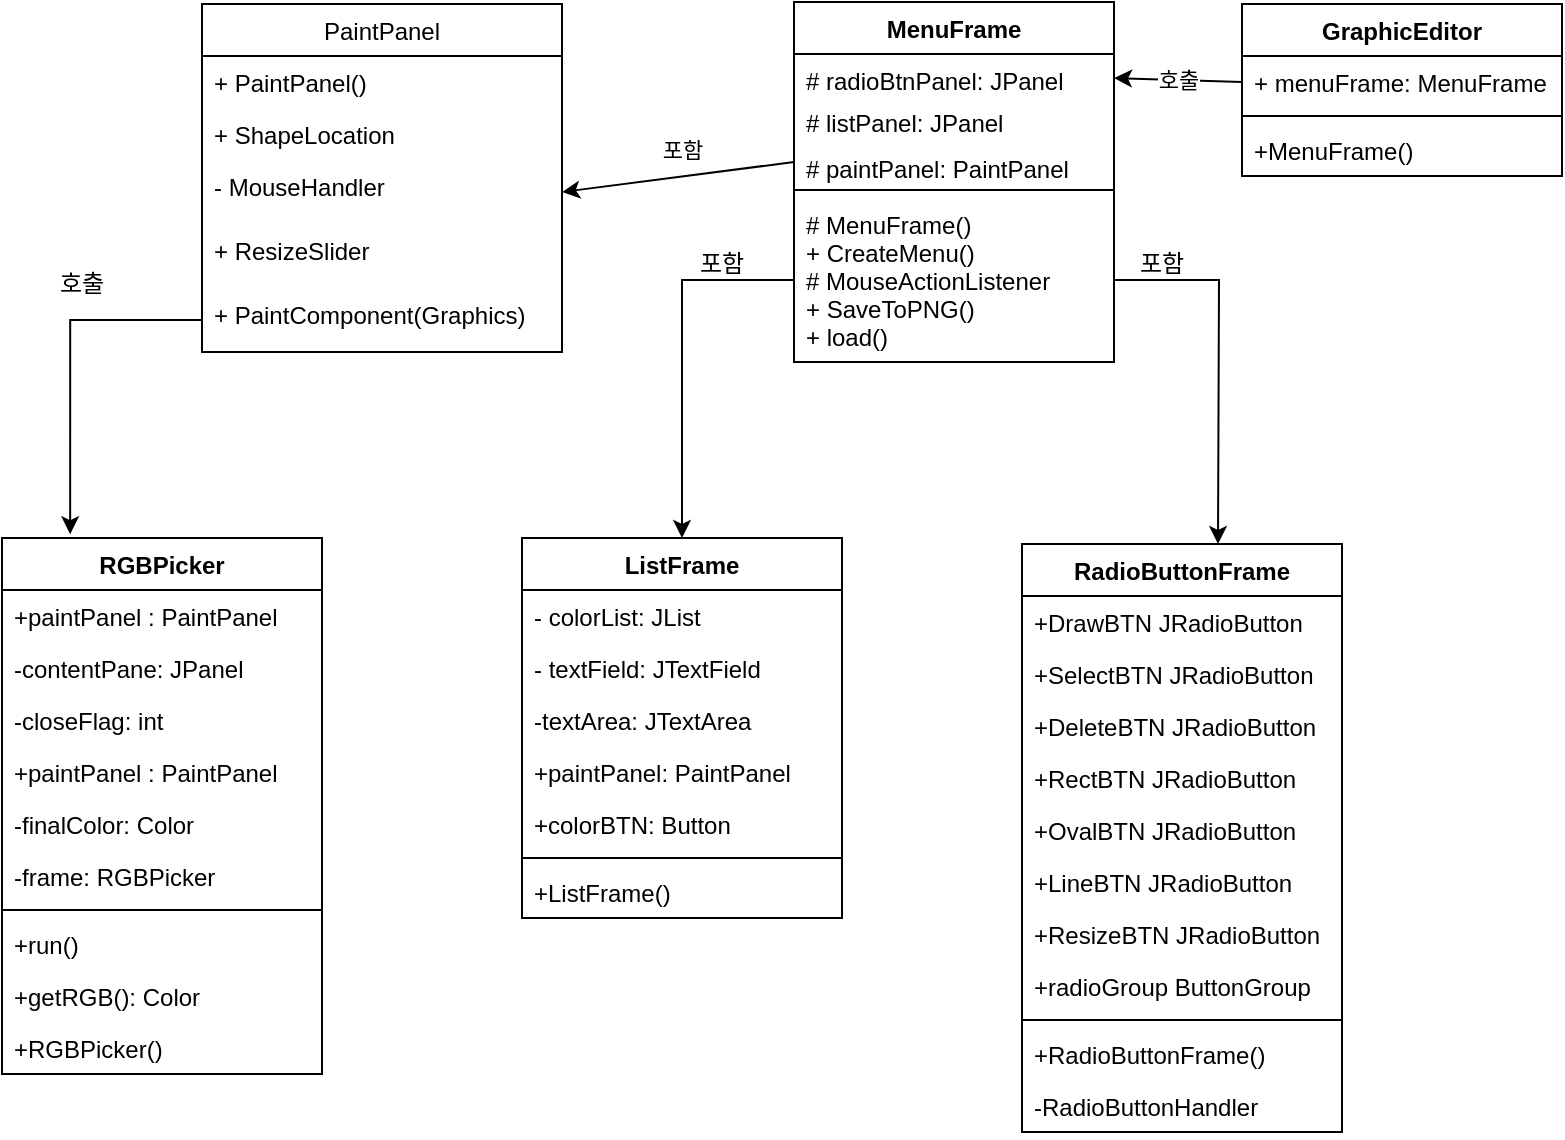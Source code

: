 <mxfile version="13.10.4" type="github">
  <diagram id="C5RBs43oDa-KdzZeNtuy" name="Page-1">
    <mxGraphModel dx="1422" dy="794" grid="1" gridSize="10" guides="1" tooltips="1" connect="1" arrows="1" fold="1" page="1" pageScale="1" pageWidth="827" pageHeight="1169" math="0" shadow="0">
      <root>
        <mxCell id="WIyWlLk6GJQsqaUBKTNV-0" />
        <mxCell id="WIyWlLk6GJQsqaUBKTNV-1" parent="WIyWlLk6GJQsqaUBKTNV-0" />
        <mxCell id="fJ5ydiE3M63_90b_oOJK-4" value="GraphicEditor" style="swimlane;fontStyle=1;align=center;verticalAlign=top;childLayout=stackLayout;horizontal=1;startSize=26;horizontalStack=0;resizeParent=1;resizeParentMax=0;resizeLast=0;collapsible=1;marginBottom=0;" vertex="1" parent="WIyWlLk6GJQsqaUBKTNV-1">
          <mxGeometry x="640" y="50" width="160" height="86" as="geometry" />
        </mxCell>
        <mxCell id="fJ5ydiE3M63_90b_oOJK-5" value="+ menuFrame: MenuFrame" style="text;strokeColor=none;fillColor=none;align=left;verticalAlign=top;spacingLeft=4;spacingRight=4;overflow=hidden;rotatable=0;points=[[0,0.5],[1,0.5]];portConstraint=eastwest;" vertex="1" parent="fJ5ydiE3M63_90b_oOJK-4">
          <mxGeometry y="26" width="160" height="26" as="geometry" />
        </mxCell>
        <mxCell id="fJ5ydiE3M63_90b_oOJK-6" value="" style="line;strokeWidth=1;fillColor=none;align=left;verticalAlign=middle;spacingTop=-1;spacingLeft=3;spacingRight=3;rotatable=0;labelPosition=right;points=[];portConstraint=eastwest;" vertex="1" parent="fJ5ydiE3M63_90b_oOJK-4">
          <mxGeometry y="52" width="160" height="8" as="geometry" />
        </mxCell>
        <mxCell id="fJ5ydiE3M63_90b_oOJK-7" value="+MenuFrame()" style="text;strokeColor=none;fillColor=none;align=left;verticalAlign=top;spacingLeft=4;spacingRight=4;overflow=hidden;rotatable=0;points=[[0,0.5],[1,0.5]];portConstraint=eastwest;" vertex="1" parent="fJ5ydiE3M63_90b_oOJK-4">
          <mxGeometry y="60" width="160" height="26" as="geometry" />
        </mxCell>
        <mxCell id="fJ5ydiE3M63_90b_oOJK-8" value="MenuFrame" style="swimlane;fontStyle=1;align=center;verticalAlign=top;childLayout=stackLayout;horizontal=1;startSize=26;horizontalStack=0;resizeParent=1;resizeParentMax=0;resizeLast=0;collapsible=1;marginBottom=0;" vertex="1" parent="WIyWlLk6GJQsqaUBKTNV-1">
          <mxGeometry x="416" y="49" width="160" height="180" as="geometry" />
        </mxCell>
        <mxCell id="fJ5ydiE3M63_90b_oOJK-9" value="# radioBtnPanel: JPanel" style="text;strokeColor=none;fillColor=none;align=left;verticalAlign=top;spacingLeft=4;spacingRight=4;overflow=hidden;rotatable=0;points=[[0,0.5],[1,0.5]];portConstraint=eastwest;" vertex="1" parent="fJ5ydiE3M63_90b_oOJK-8">
          <mxGeometry y="26" width="160" height="24" as="geometry" />
        </mxCell>
        <mxCell id="fJ5ydiE3M63_90b_oOJK-24" value="# listPanel: JPanel" style="text;strokeColor=none;fillColor=none;align=left;verticalAlign=middle;spacingLeft=4;spacingRight=4;overflow=hidden;rotatable=0;points=[[0,0.5],[1,0.5]];portConstraint=eastwest;" vertex="1" parent="fJ5ydiE3M63_90b_oOJK-8">
          <mxGeometry y="50" width="160" height="20" as="geometry" />
        </mxCell>
        <mxCell id="fJ5ydiE3M63_90b_oOJK-25" value="# paintPanel: PaintPanel" style="text;strokeColor=none;fillColor=none;align=left;verticalAlign=top;spacingLeft=4;spacingRight=4;overflow=hidden;rotatable=0;points=[[0,0.5],[1,0.5]];portConstraint=eastwest;" vertex="1" parent="fJ5ydiE3M63_90b_oOJK-8">
          <mxGeometry y="70" width="160" height="20" as="geometry" />
        </mxCell>
        <mxCell id="fJ5ydiE3M63_90b_oOJK-10" value="" style="line;strokeWidth=1;fillColor=none;align=left;verticalAlign=middle;spacingTop=-1;spacingLeft=3;spacingRight=3;rotatable=0;labelPosition=right;points=[];portConstraint=eastwest;" vertex="1" parent="fJ5ydiE3M63_90b_oOJK-8">
          <mxGeometry y="90" width="160" height="8" as="geometry" />
        </mxCell>
        <mxCell id="fJ5ydiE3M63_90b_oOJK-11" value="# MenuFrame()&#xa;+ CreateMenu()&#xa;# MouseActionListener&#xa;+ SaveToPNG()&#xa;+ load()&#xa;&#xa;" style="text;strokeColor=none;fillColor=none;align=left;verticalAlign=top;spacingLeft=4;spacingRight=4;overflow=hidden;rotatable=0;points=[[0,0.5],[1,0.5]];portConstraint=eastwest;" vertex="1" parent="fJ5ydiE3M63_90b_oOJK-8">
          <mxGeometry y="98" width="160" height="82" as="geometry" />
        </mxCell>
        <mxCell id="fJ5ydiE3M63_90b_oOJK-18" value="PaintPanel" style="swimlane;fontStyle=0;childLayout=stackLayout;horizontal=1;startSize=26;fillColor=none;horizontalStack=0;resizeParent=1;resizeParentMax=0;resizeLast=0;collapsible=1;marginBottom=0;" vertex="1" parent="WIyWlLk6GJQsqaUBKTNV-1">
          <mxGeometry x="120" y="50" width="180" height="174" as="geometry" />
        </mxCell>
        <mxCell id="fJ5ydiE3M63_90b_oOJK-19" value="+ PaintPanel()" style="text;strokeColor=none;fillColor=none;align=left;verticalAlign=top;spacingLeft=4;spacingRight=4;overflow=hidden;rotatable=0;points=[[0,0.5],[1,0.5]];portConstraint=eastwest;" vertex="1" parent="fJ5ydiE3M63_90b_oOJK-18">
          <mxGeometry y="26" width="180" height="26" as="geometry" />
        </mxCell>
        <mxCell id="fJ5ydiE3M63_90b_oOJK-20" value="+ ShapeLocation" style="text;strokeColor=none;fillColor=none;align=left;verticalAlign=top;spacingLeft=4;spacingRight=4;overflow=hidden;rotatable=0;points=[[0,0.5],[1,0.5]];portConstraint=eastwest;" vertex="1" parent="fJ5ydiE3M63_90b_oOJK-18">
          <mxGeometry y="52" width="180" height="26" as="geometry" />
        </mxCell>
        <mxCell id="fJ5ydiE3M63_90b_oOJK-21" value="- MouseHandler&#xa;&#xa;" style="text;strokeColor=none;fillColor=none;align=left;verticalAlign=top;spacingLeft=4;spacingRight=4;overflow=hidden;rotatable=0;points=[[0,0.5],[1,0.5]];portConstraint=eastwest;" vertex="1" parent="fJ5ydiE3M63_90b_oOJK-18">
          <mxGeometry y="78" width="180" height="32" as="geometry" />
        </mxCell>
        <mxCell id="fJ5ydiE3M63_90b_oOJK-23" value="+ ResizeSlider" style="text;strokeColor=none;fillColor=none;align=left;verticalAlign=top;spacingLeft=4;spacingRight=4;overflow=hidden;rotatable=0;points=[[0,0.5],[1,0.5]];portConstraint=eastwest;" vertex="1" parent="fJ5ydiE3M63_90b_oOJK-18">
          <mxGeometry y="110" width="180" height="32" as="geometry" />
        </mxCell>
        <mxCell id="fJ5ydiE3M63_90b_oOJK-26" value="+ PaintComponent(Graphics)" style="text;strokeColor=none;fillColor=none;align=left;verticalAlign=top;spacingLeft=4;spacingRight=4;overflow=hidden;rotatable=0;points=[[0,0.5],[1,0.5]];portConstraint=eastwest;" vertex="1" parent="fJ5ydiE3M63_90b_oOJK-18">
          <mxGeometry y="142" width="180" height="32" as="geometry" />
        </mxCell>
        <mxCell id="fJ5ydiE3M63_90b_oOJK-39" value="ListFrame" style="swimlane;fontStyle=1;align=center;verticalAlign=top;childLayout=stackLayout;horizontal=1;startSize=26;horizontalStack=0;resizeParent=1;resizeParentMax=0;resizeLast=0;collapsible=1;marginBottom=0;" vertex="1" parent="WIyWlLk6GJQsqaUBKTNV-1">
          <mxGeometry x="280" y="317" width="160" height="190" as="geometry" />
        </mxCell>
        <mxCell id="fJ5ydiE3M63_90b_oOJK-40" value="- colorList: JList" style="text;strokeColor=none;fillColor=none;align=left;verticalAlign=top;spacingLeft=4;spacingRight=4;overflow=hidden;rotatable=0;points=[[0,0.5],[1,0.5]];portConstraint=eastwest;" vertex="1" parent="fJ5ydiE3M63_90b_oOJK-39">
          <mxGeometry y="26" width="160" height="26" as="geometry" />
        </mxCell>
        <mxCell id="fJ5ydiE3M63_90b_oOJK-43" value="- textField: JTextField" style="text;strokeColor=none;fillColor=none;align=left;verticalAlign=top;spacingLeft=4;spacingRight=4;overflow=hidden;rotatable=0;points=[[0,0.5],[1,0.5]];portConstraint=eastwest;" vertex="1" parent="fJ5ydiE3M63_90b_oOJK-39">
          <mxGeometry y="52" width="160" height="26" as="geometry" />
        </mxCell>
        <mxCell id="fJ5ydiE3M63_90b_oOJK-44" value="-textArea: JTextArea" style="text;strokeColor=none;fillColor=none;align=left;verticalAlign=top;spacingLeft=4;spacingRight=4;overflow=hidden;rotatable=0;points=[[0,0.5],[1,0.5]];portConstraint=eastwest;" vertex="1" parent="fJ5ydiE3M63_90b_oOJK-39">
          <mxGeometry y="78" width="160" height="26" as="geometry" />
        </mxCell>
        <mxCell id="fJ5ydiE3M63_90b_oOJK-45" value="+paintPanel: PaintPanel" style="text;strokeColor=none;fillColor=none;align=left;verticalAlign=top;spacingLeft=4;spacingRight=4;overflow=hidden;rotatable=0;points=[[0,0.5],[1,0.5]];portConstraint=eastwest;" vertex="1" parent="fJ5ydiE3M63_90b_oOJK-39">
          <mxGeometry y="104" width="160" height="26" as="geometry" />
        </mxCell>
        <mxCell id="fJ5ydiE3M63_90b_oOJK-46" value="+colorBTN: Button" style="text;strokeColor=none;fillColor=none;align=left;verticalAlign=top;spacingLeft=4;spacingRight=4;overflow=hidden;rotatable=0;points=[[0,0.5],[1,0.5]];portConstraint=eastwest;" vertex="1" parent="fJ5ydiE3M63_90b_oOJK-39">
          <mxGeometry y="130" width="160" height="26" as="geometry" />
        </mxCell>
        <mxCell id="fJ5ydiE3M63_90b_oOJK-41" value="" style="line;strokeWidth=1;fillColor=none;align=left;verticalAlign=middle;spacingTop=-1;spacingLeft=3;spacingRight=3;rotatable=0;labelPosition=right;points=[];portConstraint=eastwest;" vertex="1" parent="fJ5ydiE3M63_90b_oOJK-39">
          <mxGeometry y="156" width="160" height="8" as="geometry" />
        </mxCell>
        <mxCell id="fJ5ydiE3M63_90b_oOJK-42" value="+ListFrame()" style="text;strokeColor=none;fillColor=none;align=left;verticalAlign=top;spacingLeft=4;spacingRight=4;overflow=hidden;rotatable=0;points=[[0,0.5],[1,0.5]];portConstraint=eastwest;" vertex="1" parent="fJ5ydiE3M63_90b_oOJK-39">
          <mxGeometry y="164" width="160" height="26" as="geometry" />
        </mxCell>
        <mxCell id="fJ5ydiE3M63_90b_oOJK-48" value="RGBPicker" style="swimlane;fontStyle=1;align=center;verticalAlign=top;childLayout=stackLayout;horizontal=1;startSize=26;horizontalStack=0;resizeParent=1;resizeParentMax=0;resizeLast=0;collapsible=1;marginBottom=0;" vertex="1" parent="WIyWlLk6GJQsqaUBKTNV-1">
          <mxGeometry x="20" y="317" width="160" height="268" as="geometry" />
        </mxCell>
        <mxCell id="fJ5ydiE3M63_90b_oOJK-49" value="+paintPanel : PaintPanel" style="text;strokeColor=none;fillColor=none;align=left;verticalAlign=top;spacingLeft=4;spacingRight=4;overflow=hidden;rotatable=0;points=[[0,0.5],[1,0.5]];portConstraint=eastwest;" vertex="1" parent="fJ5ydiE3M63_90b_oOJK-48">
          <mxGeometry y="26" width="160" height="26" as="geometry" />
        </mxCell>
        <mxCell id="fJ5ydiE3M63_90b_oOJK-79" value="-contentPane: JPanel" style="text;strokeColor=none;fillColor=none;align=left;verticalAlign=top;spacingLeft=4;spacingRight=4;overflow=hidden;rotatable=0;points=[[0,0.5],[1,0.5]];portConstraint=eastwest;" vertex="1" parent="fJ5ydiE3M63_90b_oOJK-48">
          <mxGeometry y="52" width="160" height="26" as="geometry" />
        </mxCell>
        <mxCell id="fJ5ydiE3M63_90b_oOJK-80" value="-closeFlag: int" style="text;strokeColor=none;fillColor=none;align=left;verticalAlign=top;spacingLeft=4;spacingRight=4;overflow=hidden;rotatable=0;points=[[0,0.5],[1,0.5]];portConstraint=eastwest;" vertex="1" parent="fJ5ydiE3M63_90b_oOJK-48">
          <mxGeometry y="78" width="160" height="26" as="geometry" />
        </mxCell>
        <mxCell id="fJ5ydiE3M63_90b_oOJK-81" value="+paintPanel : PaintPanel" style="text;strokeColor=none;fillColor=none;align=left;verticalAlign=top;spacingLeft=4;spacingRight=4;overflow=hidden;rotatable=0;points=[[0,0.5],[1,0.5]];portConstraint=eastwest;" vertex="1" parent="fJ5ydiE3M63_90b_oOJK-48">
          <mxGeometry y="104" width="160" height="26" as="geometry" />
        </mxCell>
        <mxCell id="fJ5ydiE3M63_90b_oOJK-82" value="-finalColor: Color" style="text;strokeColor=none;fillColor=none;align=left;verticalAlign=top;spacingLeft=4;spacingRight=4;overflow=hidden;rotatable=0;points=[[0,0.5],[1,0.5]];portConstraint=eastwest;" vertex="1" parent="fJ5ydiE3M63_90b_oOJK-48">
          <mxGeometry y="130" width="160" height="26" as="geometry" />
        </mxCell>
        <mxCell id="fJ5ydiE3M63_90b_oOJK-83" value="-frame: RGBPicker" style="text;strokeColor=none;fillColor=none;align=left;verticalAlign=top;spacingLeft=4;spacingRight=4;overflow=hidden;rotatable=0;points=[[0,0.5],[1,0.5]];portConstraint=eastwest;" vertex="1" parent="fJ5ydiE3M63_90b_oOJK-48">
          <mxGeometry y="156" width="160" height="26" as="geometry" />
        </mxCell>
        <mxCell id="fJ5ydiE3M63_90b_oOJK-50" value="" style="line;strokeWidth=1;fillColor=none;align=left;verticalAlign=middle;spacingTop=-1;spacingLeft=3;spacingRight=3;rotatable=0;labelPosition=right;points=[];portConstraint=eastwest;" vertex="1" parent="fJ5ydiE3M63_90b_oOJK-48">
          <mxGeometry y="182" width="160" height="8" as="geometry" />
        </mxCell>
        <mxCell id="fJ5ydiE3M63_90b_oOJK-51" value="+run()" style="text;strokeColor=none;fillColor=none;align=left;verticalAlign=top;spacingLeft=4;spacingRight=4;overflow=hidden;rotatable=0;points=[[0,0.5],[1,0.5]];portConstraint=eastwest;" vertex="1" parent="fJ5ydiE3M63_90b_oOJK-48">
          <mxGeometry y="190" width="160" height="26" as="geometry" />
        </mxCell>
        <mxCell id="fJ5ydiE3M63_90b_oOJK-84" value="+getRGB(): Color" style="text;strokeColor=none;fillColor=none;align=left;verticalAlign=top;spacingLeft=4;spacingRight=4;overflow=hidden;rotatable=0;points=[[0,0.5],[1,0.5]];portConstraint=eastwest;" vertex="1" parent="fJ5ydiE3M63_90b_oOJK-48">
          <mxGeometry y="216" width="160" height="26" as="geometry" />
        </mxCell>
        <mxCell id="fJ5ydiE3M63_90b_oOJK-85" value="+RGBPicker()" style="text;strokeColor=none;fillColor=none;align=left;verticalAlign=top;spacingLeft=4;spacingRight=4;overflow=hidden;rotatable=0;points=[[0,0.5],[1,0.5]];portConstraint=eastwest;" vertex="1" parent="fJ5ydiE3M63_90b_oOJK-48">
          <mxGeometry y="242" width="160" height="26" as="geometry" />
        </mxCell>
        <mxCell id="fJ5ydiE3M63_90b_oOJK-52" value="RadioButtonFrame" style="swimlane;fontStyle=1;align=center;verticalAlign=top;childLayout=stackLayout;horizontal=1;startSize=26;horizontalStack=0;resizeParent=1;resizeParentMax=0;resizeLast=0;collapsible=1;marginBottom=0;" vertex="1" parent="WIyWlLk6GJQsqaUBKTNV-1">
          <mxGeometry x="530" y="320" width="160" height="294" as="geometry" />
        </mxCell>
        <mxCell id="fJ5ydiE3M63_90b_oOJK-70" value="+DrawBTN JRadioButton" style="text;strokeColor=none;fillColor=none;align=left;verticalAlign=top;spacingLeft=4;spacingRight=4;overflow=hidden;rotatable=0;points=[[0,0.5],[1,0.5]];portConstraint=eastwest;" vertex="1" parent="fJ5ydiE3M63_90b_oOJK-52">
          <mxGeometry y="26" width="160" height="26" as="geometry" />
        </mxCell>
        <mxCell id="fJ5ydiE3M63_90b_oOJK-53" value="+SelectBTN JRadioButton" style="text;strokeColor=none;fillColor=none;align=left;verticalAlign=top;spacingLeft=4;spacingRight=4;overflow=hidden;rotatable=0;points=[[0,0.5],[1,0.5]];portConstraint=eastwest;" vertex="1" parent="fJ5ydiE3M63_90b_oOJK-52">
          <mxGeometry y="52" width="160" height="26" as="geometry" />
        </mxCell>
        <mxCell id="fJ5ydiE3M63_90b_oOJK-71" value="+DeleteBTN JRadioButton" style="text;strokeColor=none;fillColor=none;align=left;verticalAlign=top;spacingLeft=4;spacingRight=4;overflow=hidden;rotatable=0;points=[[0,0.5],[1,0.5]];portConstraint=eastwest;" vertex="1" parent="fJ5ydiE3M63_90b_oOJK-52">
          <mxGeometry y="78" width="160" height="26" as="geometry" />
        </mxCell>
        <mxCell id="fJ5ydiE3M63_90b_oOJK-72" value="+RectBTN JRadioButton" style="text;strokeColor=none;fillColor=none;align=left;verticalAlign=top;spacingLeft=4;spacingRight=4;overflow=hidden;rotatable=0;points=[[0,0.5],[1,0.5]];portConstraint=eastwest;" vertex="1" parent="fJ5ydiE3M63_90b_oOJK-52">
          <mxGeometry y="104" width="160" height="26" as="geometry" />
        </mxCell>
        <mxCell id="fJ5ydiE3M63_90b_oOJK-73" value="+OvalBTN JRadioButton" style="text;strokeColor=none;fillColor=none;align=left;verticalAlign=top;spacingLeft=4;spacingRight=4;overflow=hidden;rotatable=0;points=[[0,0.5],[1,0.5]];portConstraint=eastwest;" vertex="1" parent="fJ5ydiE3M63_90b_oOJK-52">
          <mxGeometry y="130" width="160" height="26" as="geometry" />
        </mxCell>
        <mxCell id="fJ5ydiE3M63_90b_oOJK-74" value="+LineBTN JRadioButton" style="text;strokeColor=none;fillColor=none;align=left;verticalAlign=top;spacingLeft=4;spacingRight=4;overflow=hidden;rotatable=0;points=[[0,0.5],[1,0.5]];portConstraint=eastwest;" vertex="1" parent="fJ5ydiE3M63_90b_oOJK-52">
          <mxGeometry y="156" width="160" height="26" as="geometry" />
        </mxCell>
        <mxCell id="fJ5ydiE3M63_90b_oOJK-75" value="+ResizeBTN JRadioButton" style="text;strokeColor=none;fillColor=none;align=left;verticalAlign=top;spacingLeft=4;spacingRight=4;overflow=hidden;rotatable=0;points=[[0,0.5],[1,0.5]];portConstraint=eastwest;" vertex="1" parent="fJ5ydiE3M63_90b_oOJK-52">
          <mxGeometry y="182" width="160" height="26" as="geometry" />
        </mxCell>
        <mxCell id="fJ5ydiE3M63_90b_oOJK-76" value="+radioGroup ButtonGroup" style="text;strokeColor=none;fillColor=none;align=left;verticalAlign=top;spacingLeft=4;spacingRight=4;overflow=hidden;rotatable=0;points=[[0,0.5],[1,0.5]];portConstraint=eastwest;" vertex="1" parent="fJ5ydiE3M63_90b_oOJK-52">
          <mxGeometry y="208" width="160" height="26" as="geometry" />
        </mxCell>
        <mxCell id="fJ5ydiE3M63_90b_oOJK-54" value="" style="line;strokeWidth=1;fillColor=none;align=left;verticalAlign=middle;spacingTop=-1;spacingLeft=3;spacingRight=3;rotatable=0;labelPosition=right;points=[];portConstraint=eastwest;" vertex="1" parent="fJ5ydiE3M63_90b_oOJK-52">
          <mxGeometry y="234" width="160" height="8" as="geometry" />
        </mxCell>
        <mxCell id="fJ5ydiE3M63_90b_oOJK-55" value="+RadioButtonFrame()" style="text;strokeColor=none;fillColor=none;align=left;verticalAlign=top;spacingLeft=4;spacingRight=4;overflow=hidden;rotatable=0;points=[[0,0.5],[1,0.5]];portConstraint=eastwest;" vertex="1" parent="fJ5ydiE3M63_90b_oOJK-52">
          <mxGeometry y="242" width="160" height="26" as="geometry" />
        </mxCell>
        <mxCell id="fJ5ydiE3M63_90b_oOJK-78" value="-RadioButtonHandler" style="text;strokeColor=none;fillColor=none;align=left;verticalAlign=top;spacingLeft=4;spacingRight=4;overflow=hidden;rotatable=0;points=[[0,0.5],[1,0.5]];portConstraint=eastwest;" vertex="1" parent="fJ5ydiE3M63_90b_oOJK-52">
          <mxGeometry y="268" width="160" height="26" as="geometry" />
        </mxCell>
        <mxCell id="fJ5ydiE3M63_90b_oOJK-68" value="" style="endArrow=classic;html=1;exitX=0;exitY=0.5;exitDx=0;exitDy=0;entryX=1;entryY=0.5;entryDx=0;entryDy=0;" edge="1" parent="WIyWlLk6GJQsqaUBKTNV-1" source="fJ5ydiE3M63_90b_oOJK-5" target="fJ5ydiE3M63_90b_oOJK-9">
          <mxGeometry relative="1" as="geometry">
            <mxPoint x="360" y="290" as="sourcePoint" />
            <mxPoint x="460" y="290" as="targetPoint" />
          </mxGeometry>
        </mxCell>
        <mxCell id="fJ5ydiE3M63_90b_oOJK-69" value="호출" style="edgeLabel;resizable=0;html=1;align=center;verticalAlign=middle;" connectable="0" vertex="1" parent="fJ5ydiE3M63_90b_oOJK-68">
          <mxGeometry relative="1" as="geometry" />
        </mxCell>
        <mxCell id="fJ5ydiE3M63_90b_oOJK-88" style="edgeStyle=orthogonalEdgeStyle;rounded=0;orthogonalLoop=1;jettySize=auto;html=1;entryX=0.213;entryY=-0.007;entryDx=0;entryDy=0;entryPerimeter=0;" edge="1" parent="WIyWlLk6GJQsqaUBKTNV-1" source="fJ5ydiE3M63_90b_oOJK-26" target="fJ5ydiE3M63_90b_oOJK-48">
          <mxGeometry relative="1" as="geometry" />
        </mxCell>
        <mxCell id="fJ5ydiE3M63_90b_oOJK-89" value="호출" style="text;html=1;strokeColor=none;fillColor=none;align=center;verticalAlign=middle;whiteSpace=wrap;rounded=0;" vertex="1" parent="WIyWlLk6GJQsqaUBKTNV-1">
          <mxGeometry x="40" y="180" width="40" height="20" as="geometry" />
        </mxCell>
        <mxCell id="fJ5ydiE3M63_90b_oOJK-91" value="" style="endArrow=classic;html=1;entryX=1;entryY=0.5;entryDx=0;entryDy=0;exitX=0;exitY=0.5;exitDx=0;exitDy=0;" edge="1" parent="WIyWlLk6GJQsqaUBKTNV-1" source="fJ5ydiE3M63_90b_oOJK-25" target="fJ5ydiE3M63_90b_oOJK-21">
          <mxGeometry relative="1" as="geometry">
            <mxPoint x="360" y="390" as="sourcePoint" />
            <mxPoint x="460" y="390" as="targetPoint" />
          </mxGeometry>
        </mxCell>
        <mxCell id="fJ5ydiE3M63_90b_oOJK-92" value="포함" style="edgeLabel;resizable=0;html=1;align=center;verticalAlign=middle;" connectable="0" vertex="1" parent="fJ5ydiE3M63_90b_oOJK-91">
          <mxGeometry relative="1" as="geometry">
            <mxPoint x="1.52" y="-13.44" as="offset" />
          </mxGeometry>
        </mxCell>
        <mxCell id="fJ5ydiE3M63_90b_oOJK-93" style="edgeStyle=orthogonalEdgeStyle;rounded=0;orthogonalLoop=1;jettySize=auto;html=1;exitX=0;exitY=0.5;exitDx=0;exitDy=0;entryX=0.5;entryY=0;entryDx=0;entryDy=0;" edge="1" parent="WIyWlLk6GJQsqaUBKTNV-1" source="fJ5ydiE3M63_90b_oOJK-11" target="fJ5ydiE3M63_90b_oOJK-39">
          <mxGeometry relative="1" as="geometry" />
        </mxCell>
        <mxCell id="fJ5ydiE3M63_90b_oOJK-94" style="edgeStyle=orthogonalEdgeStyle;rounded=0;orthogonalLoop=1;jettySize=auto;html=1;exitX=1;exitY=0.5;exitDx=0;exitDy=0;" edge="1" parent="WIyWlLk6GJQsqaUBKTNV-1" source="fJ5ydiE3M63_90b_oOJK-11">
          <mxGeometry relative="1" as="geometry">
            <mxPoint x="628" y="320" as="targetPoint" />
          </mxGeometry>
        </mxCell>
        <mxCell id="fJ5ydiE3M63_90b_oOJK-95" value="포함" style="text;html=1;strokeColor=none;fillColor=none;align=center;verticalAlign=middle;whiteSpace=wrap;rounded=0;" vertex="1" parent="WIyWlLk6GJQsqaUBKTNV-1">
          <mxGeometry x="360" y="170" width="40" height="20" as="geometry" />
        </mxCell>
        <mxCell id="fJ5ydiE3M63_90b_oOJK-96" value="포함" style="text;html=1;strokeColor=none;fillColor=none;align=center;verticalAlign=middle;whiteSpace=wrap;rounded=0;" vertex="1" parent="WIyWlLk6GJQsqaUBKTNV-1">
          <mxGeometry x="580" y="170" width="40" height="20" as="geometry" />
        </mxCell>
      </root>
    </mxGraphModel>
  </diagram>
</mxfile>
